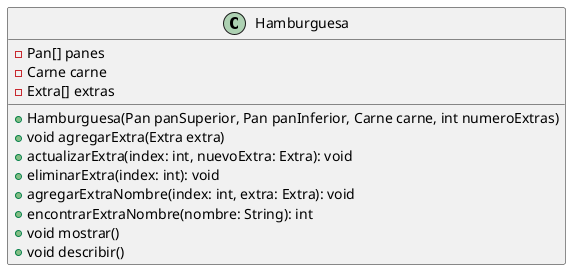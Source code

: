 @startuml

class Hamburguesa {
    -Pan[] panes
    -Carne carne
    -Extra[] extras
    +Hamburguesa(Pan panSuperior, Pan panInferior, Carne carne, int numeroExtras)
    +void agregarExtra(Extra extra)
    + actualizarExtra(index: int, nuevoExtra: Extra): void 
    + eliminarExtra(index: int): void     
    + agregarExtraNombre(index: int, extra: Extra): void 
    + encontrarExtraNombre(nombre: String): int 
    +void mostrar()
    +void describir()
}

@enduml